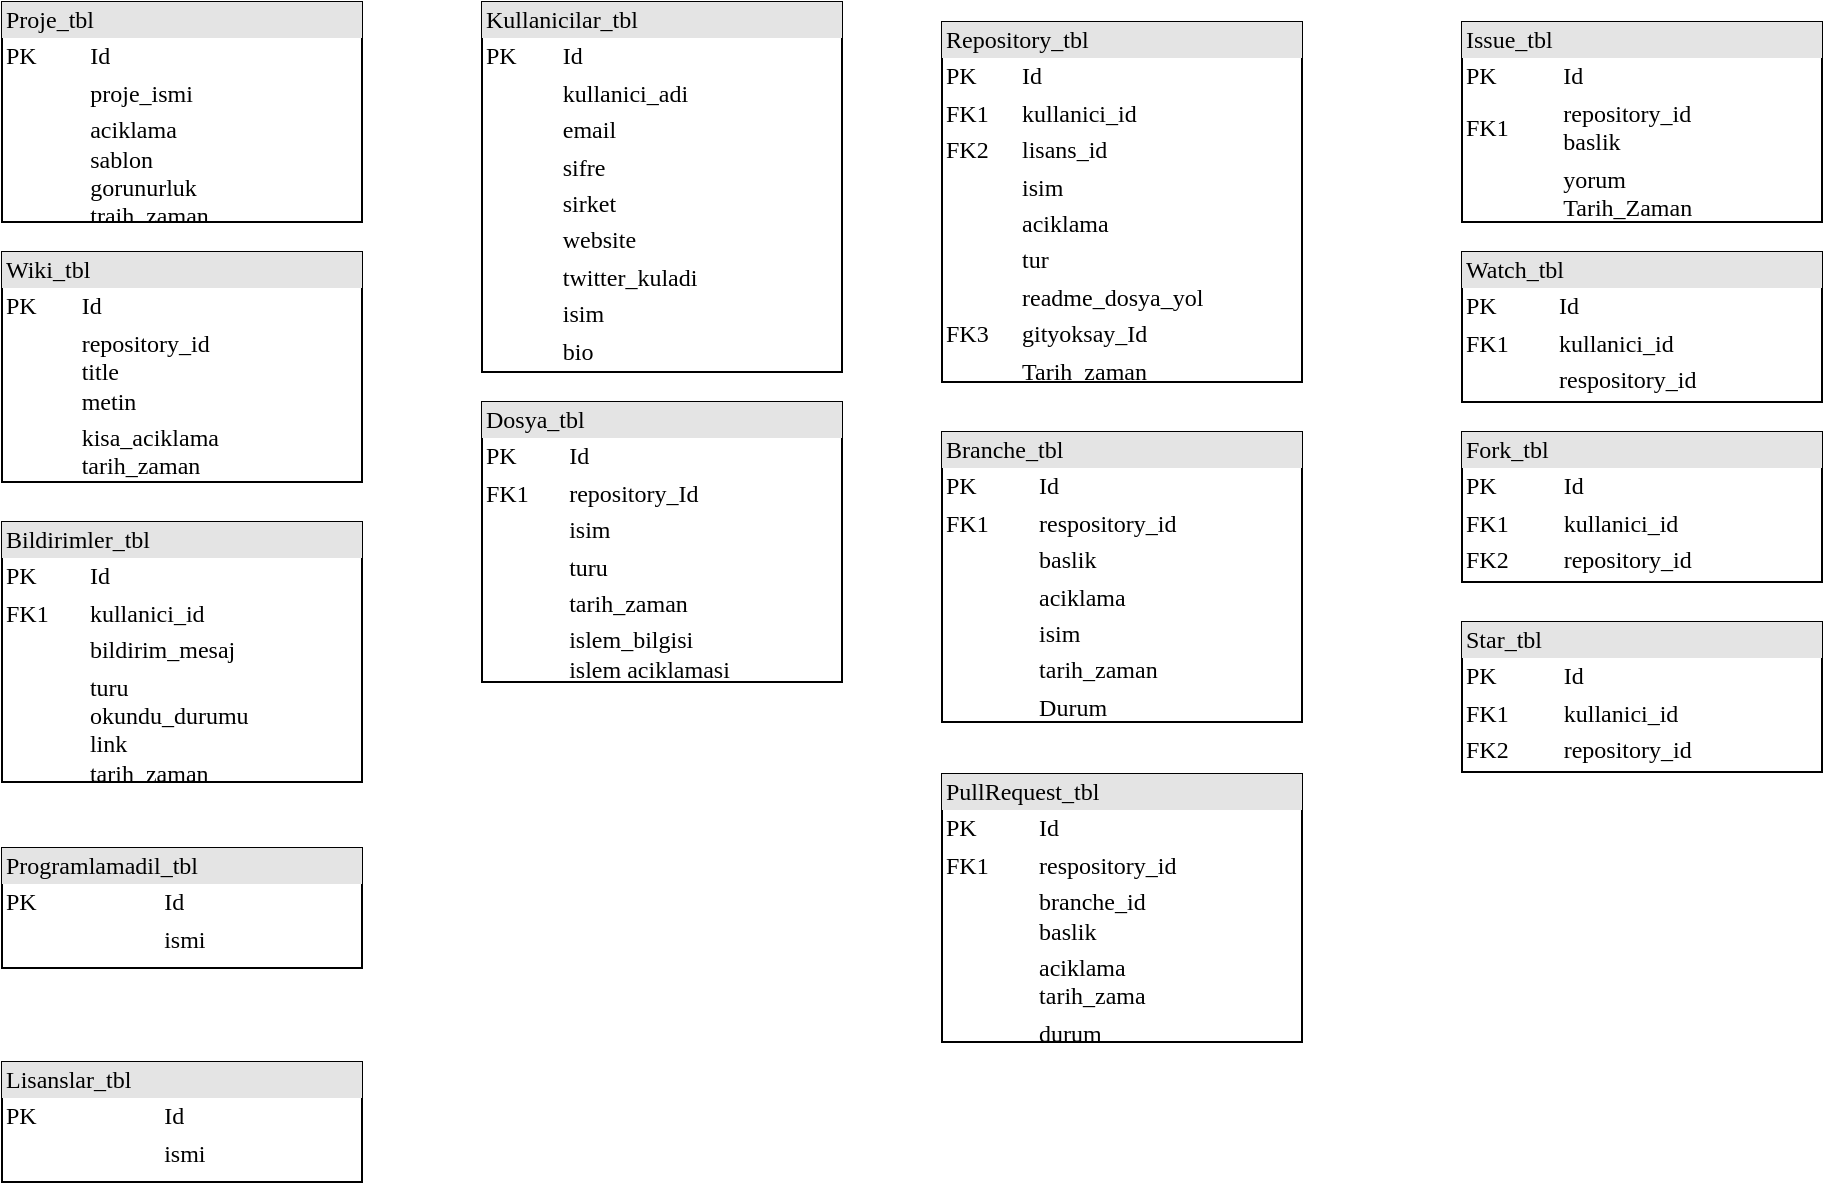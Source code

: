 <mxfile version="13.10.4" type="github">
  <diagram name="Page-1" id="2ca16b54-16f6-2749-3443-fa8db7711227">
    <mxGraphModel dx="1102" dy="624" grid="1" gridSize="10" guides="1" tooltips="1" connect="1" arrows="1" fold="1" page="1" pageScale="1" pageWidth="1100" pageHeight="850" background="#ffffff" math="0" shadow="0">
      <root>
        <mxCell id="0" />
        <mxCell id="1" parent="0" />
        <mxCell id="2ed32ef02a7f4228-1" value="&lt;div style=&quot;box-sizing: border-box ; width: 100% ; background: #e4e4e4 ; padding: 2px&quot;&gt;Proje_tbl&lt;/div&gt;&lt;table style=&quot;width: 100% ; font-size: 1em&quot; cellpadding=&quot;2&quot; cellspacing=&quot;0&quot;&gt;&lt;tbody&gt;&lt;tr&gt;&lt;td&gt;PK&lt;/td&gt;&lt;td&gt;Id&lt;/td&gt;&lt;/tr&gt;&lt;tr&gt;&lt;td&gt;&lt;br&gt;&lt;/td&gt;&lt;td&gt;proje_ismi&lt;/td&gt;&lt;/tr&gt;&lt;tr&gt;&lt;td&gt;&lt;/td&gt;&lt;td&gt;aciklama&lt;br&gt;sablon&lt;br&gt;gorunurluk&lt;br&gt;traih_zaman&lt;br&gt;&lt;br&gt;&lt;/td&gt;&lt;/tr&gt;&lt;/tbody&gt;&lt;/table&gt;" style="verticalAlign=top;align=left;overflow=fill;html=1;rounded=0;shadow=0;comic=0;labelBackgroundColor=none;strokeWidth=1;fontFamily=Verdana;fontSize=12" parent="1" vertex="1">
          <mxGeometry x="80" y="10" width="180" height="110" as="geometry" />
        </mxCell>
        <mxCell id="2ed32ef02a7f4228-2" value="&lt;div style=&quot;box-sizing: border-box ; width: 100% ; background: #e4e4e4 ; padding: 2px&quot;&gt;Dosya_tbl&lt;/div&gt;&lt;table style=&quot;width: 100% ; font-size: 1em&quot; cellpadding=&quot;2&quot; cellspacing=&quot;0&quot;&gt;&lt;tbody&gt;&lt;tr&gt;&lt;td&gt;PK&lt;/td&gt;&lt;td&gt;Id&lt;/td&gt;&lt;/tr&gt;&lt;tr&gt;&lt;td&gt;FK1&lt;/td&gt;&lt;td&gt;repository_Id&lt;/td&gt;&lt;/tr&gt;&lt;tr&gt;&lt;td&gt;&lt;/td&gt;&lt;td&gt;isim&lt;/td&gt;&lt;/tr&gt;&lt;tr&gt;&lt;td&gt;&lt;br&gt;&lt;/td&gt;&lt;td&gt;turu&lt;/td&gt;&lt;/tr&gt;&lt;tr&gt;&lt;td&gt;&lt;br&gt;&lt;/td&gt;&lt;td&gt;tarih_zaman&lt;/td&gt;&lt;/tr&gt;&lt;tr&gt;&lt;td&gt;&lt;br&gt;&lt;/td&gt;&lt;td&gt;islem_bilgisi&lt;br&gt;islem aciklamasi&lt;br&gt;&lt;br&gt;&lt;/td&gt;&lt;/tr&gt;&lt;/tbody&gt;&lt;/table&gt;" style="verticalAlign=top;align=left;overflow=fill;html=1;rounded=0;shadow=0;comic=0;labelBackgroundColor=none;strokeWidth=1;fontFamily=Verdana;fontSize=12" parent="1" vertex="1">
          <mxGeometry x="320" y="210" width="180" height="140" as="geometry" />
        </mxCell>
        <mxCell id="2ed32ef02a7f4228-3" value="&lt;div style=&quot;box-sizing: border-box ; width: 100% ; background: #e4e4e4 ; padding: 2px&quot;&gt;Programlamadil_tbl&lt;/div&gt;&lt;table style=&quot;width: 100% ; font-size: 1em&quot; cellpadding=&quot;2&quot; cellspacing=&quot;0&quot;&gt;&lt;tbody&gt;&lt;tr&gt;&lt;td&gt;PK&lt;/td&gt;&lt;td&gt;Id&lt;/td&gt;&lt;/tr&gt;&lt;tr&gt;&lt;td&gt;&lt;br&gt;&lt;/td&gt;&lt;td&gt;ismi&lt;/td&gt;&lt;/tr&gt;&lt;/tbody&gt;&lt;/table&gt;" style="verticalAlign=top;align=left;overflow=fill;html=1;rounded=0;shadow=0;comic=0;labelBackgroundColor=none;strokeWidth=1;fontFamily=Verdana;fontSize=12" parent="1" vertex="1">
          <mxGeometry x="80" y="433" width="180" height="60" as="geometry" />
        </mxCell>
        <mxCell id="2ed32ef02a7f4228-4" value="&lt;div style=&quot;box-sizing: border-box ; width: 100% ; background: #e4e4e4 ; padding: 2px&quot;&gt;Bildirimler_tbl&lt;/div&gt;&lt;table style=&quot;width: 100% ; font-size: 1em&quot; cellpadding=&quot;2&quot; cellspacing=&quot;0&quot;&gt;&lt;tbody&gt;&lt;tr&gt;&lt;td&gt;PK&lt;/td&gt;&lt;td&gt;Id&lt;/td&gt;&lt;/tr&gt;&lt;tr&gt;&lt;td&gt;FK1&lt;/td&gt;&lt;td&gt;kullanici_id&lt;/td&gt;&lt;/tr&gt;&lt;tr&gt;&lt;td&gt;&lt;/td&gt;&lt;td&gt;bildirim_mesaj&lt;/td&gt;&lt;/tr&gt;&lt;tr&gt;&lt;td&gt;&lt;br&gt;&lt;/td&gt;&lt;td&gt;turu&lt;br&gt;okundu_durumu&lt;br&gt;link&lt;br&gt;tarih_zaman&lt;/td&gt;&lt;/tr&gt;&lt;/tbody&gt;&lt;/table&gt;" style="verticalAlign=top;align=left;overflow=fill;html=1;rounded=0;shadow=0;comic=0;labelBackgroundColor=none;strokeWidth=1;fontFamily=Verdana;fontSize=12" parent="1" vertex="1">
          <mxGeometry x="80" y="270" width="180" height="130" as="geometry" />
        </mxCell>
        <mxCell id="2ed32ef02a7f4228-5" value="&lt;div style=&quot;box-sizing: border-box ; width: 100% ; background: #e4e4e4 ; padding: 2px&quot;&gt;Wiki_tbl&lt;/div&gt;&lt;table style=&quot;width: 100% ; font-size: 1em&quot; cellpadding=&quot;2&quot; cellspacing=&quot;0&quot;&gt;&lt;tbody&gt;&lt;tr&gt;&lt;td&gt;PK&lt;/td&gt;&lt;td&gt;Id&lt;/td&gt;&lt;/tr&gt;&lt;tr&gt;&lt;td&gt;&lt;br&gt;&lt;/td&gt;&lt;td&gt;repository_id&lt;br&gt;title&lt;br&gt;metin&lt;/td&gt;&lt;/tr&gt;&lt;tr&gt;&lt;td&gt;&lt;/td&gt;&lt;td&gt;kisa_aciklama&lt;br&gt;tarih_zaman&lt;/td&gt;&lt;/tr&gt;&lt;/tbody&gt;&lt;/table&gt;" style="verticalAlign=top;align=left;overflow=fill;html=1;rounded=0;shadow=0;comic=0;labelBackgroundColor=none;strokeWidth=1;fontFamily=Verdana;fontSize=12" parent="1" vertex="1">
          <mxGeometry x="80" y="135" width="180" height="115" as="geometry" />
        </mxCell>
        <mxCell id="2ed32ef02a7f4228-6" value="&lt;div style=&quot;box-sizing: border-box ; width: 100% ; background: #e4e4e4 ; padding: 2px&quot;&gt;Branche_tbl&lt;/div&gt;&lt;table style=&quot;width: 100% ; font-size: 1em&quot; cellpadding=&quot;2&quot; cellspacing=&quot;0&quot;&gt;&lt;tbody&gt;&lt;tr&gt;&lt;td&gt;PK&lt;/td&gt;&lt;td&gt;Id&lt;/td&gt;&lt;/tr&gt;&lt;tr&gt;&lt;td&gt;FK1&lt;/td&gt;&lt;td&gt;respository_id&lt;/td&gt;&lt;/tr&gt;&lt;tr&gt;&lt;td&gt;&lt;/td&gt;&lt;td&gt;baslik&lt;/td&gt;&lt;/tr&gt;&lt;tr&gt;&lt;td&gt;&lt;br&gt;&lt;/td&gt;&lt;td&gt;aciklama&lt;/td&gt;&lt;/tr&gt;&lt;tr&gt;&lt;td&gt;&lt;br&gt;&lt;/td&gt;&lt;td&gt;isim&lt;/td&gt;&lt;/tr&gt;&lt;tr&gt;&lt;td&gt;&lt;br&gt;&lt;/td&gt;&lt;td&gt;tarih_zaman&lt;/td&gt;&lt;/tr&gt;&lt;tr&gt;&lt;td&gt;&lt;br&gt;&lt;/td&gt;&lt;td&gt;Durum&lt;/td&gt;&lt;/tr&gt;&lt;tr&gt;&lt;td&gt;&lt;/td&gt;&lt;td&gt;&lt;/td&gt;&lt;/tr&gt;&lt;/tbody&gt;&lt;/table&gt;" style="verticalAlign=top;align=left;overflow=fill;html=1;rounded=0;shadow=0;comic=0;labelBackgroundColor=none;strokeWidth=1;fontFamily=Verdana;fontSize=12" parent="1" vertex="1">
          <mxGeometry x="550" y="225" width="180" height="145" as="geometry" />
        </mxCell>
        <mxCell id="2ed32ef02a7f4228-7" value="&lt;div style=&quot;box-sizing: border-box ; width: 100% ; background: #e4e4e4 ; padding: 2px&quot;&gt;Fork_tbl&lt;/div&gt;&lt;table style=&quot;width: 100% ; font-size: 1em&quot; cellpadding=&quot;2&quot; cellspacing=&quot;0&quot;&gt;&lt;tbody&gt;&lt;tr&gt;&lt;td&gt;PK&lt;/td&gt;&lt;td&gt;Id&lt;/td&gt;&lt;/tr&gt;&lt;tr&gt;&lt;td&gt;FK1&lt;/td&gt;&lt;td&gt;kullanici_id&lt;/td&gt;&lt;/tr&gt;&lt;tr&gt;&lt;td&gt;FK2&lt;/td&gt;&lt;td&gt;repository_id&lt;/td&gt;&lt;/tr&gt;&lt;tr&gt;&lt;td&gt;&lt;/td&gt;&lt;td&gt;&lt;/td&gt;&lt;/tr&gt;&lt;/tbody&gt;&lt;/table&gt;" style="verticalAlign=top;align=left;overflow=fill;html=1;rounded=0;shadow=0;comic=0;labelBackgroundColor=none;strokeWidth=1;fontFamily=Verdana;fontSize=12" parent="1" vertex="1">
          <mxGeometry x="810" y="225" width="180" height="75" as="geometry" />
        </mxCell>
        <mxCell id="2ed32ef02a7f4228-8" value="&lt;div style=&quot;box-sizing: border-box ; width: 100% ; background: #e4e4e4 ; padding: 2px&quot;&gt;Kullanicilar_tbl&lt;/div&gt;&lt;table style=&quot;width: 100% ; font-size: 1em&quot; cellpadding=&quot;2&quot; cellspacing=&quot;0&quot;&gt;&lt;tbody&gt;&lt;tr&gt;&lt;td&gt;PK&lt;/td&gt;&lt;td&gt;Id&lt;/td&gt;&lt;/tr&gt;&lt;tr&gt;&lt;td&gt;&lt;br&gt;&lt;/td&gt;&lt;td&gt;kullanici_adi&lt;/td&gt;&lt;/tr&gt;&lt;tr&gt;&lt;td&gt;&lt;/td&gt;&lt;td&gt;email&lt;/td&gt;&lt;/tr&gt;&lt;tr&gt;&lt;td&gt;&lt;br&gt;&lt;/td&gt;&lt;td&gt;sifre&lt;/td&gt;&lt;/tr&gt;&lt;tr&gt;&lt;td&gt;&lt;br&gt;&lt;/td&gt;&lt;td&gt;sirket&lt;/td&gt;&lt;/tr&gt;&lt;tr&gt;&lt;td&gt;&lt;br&gt;&lt;/td&gt;&lt;td&gt;website&lt;/td&gt;&lt;/tr&gt;&lt;tr&gt;&lt;td&gt;&lt;br&gt;&lt;/td&gt;&lt;td&gt;twitter_kuladi&lt;/td&gt;&lt;/tr&gt;&lt;tr&gt;&lt;td&gt;&lt;br&gt;&lt;/td&gt;&lt;td&gt;isim&lt;/td&gt;&lt;/tr&gt;&lt;tr&gt;&lt;td&gt;&lt;br&gt;&lt;/td&gt;&lt;td&gt;bio&lt;/td&gt;&lt;/tr&gt;&lt;/tbody&gt;&lt;/table&gt;" style="verticalAlign=top;align=left;overflow=fill;html=1;rounded=0;shadow=0;comic=0;labelBackgroundColor=none;strokeWidth=1;fontFamily=Verdana;fontSize=12" parent="1" vertex="1">
          <mxGeometry x="320" y="10" width="180" height="185" as="geometry" />
        </mxCell>
        <mxCell id="2ed32ef02a7f4228-9" value="&lt;div style=&quot;box-sizing: border-box ; width: 100% ; background: #e4e4e4 ; padding: 2px&quot;&gt;Watch_tbl&lt;/div&gt;&lt;table style=&quot;width: 100% ; font-size: 1em&quot; cellpadding=&quot;2&quot; cellspacing=&quot;0&quot;&gt;&lt;tbody&gt;&lt;tr&gt;&lt;td&gt;PK&lt;/td&gt;&lt;td&gt;Id&lt;/td&gt;&lt;/tr&gt;&lt;tr&gt;&lt;td&gt;FK1&lt;/td&gt;&lt;td&gt;kullanici_id&lt;/td&gt;&lt;/tr&gt;&lt;tr&gt;&lt;td&gt;&lt;/td&gt;&lt;td&gt;respository_id&lt;/td&gt;&lt;/tr&gt;&lt;/tbody&gt;&lt;/table&gt;" style="verticalAlign=top;align=left;overflow=fill;html=1;rounded=0;shadow=0;comic=0;labelBackgroundColor=none;strokeWidth=1;fontFamily=Verdana;fontSize=12" parent="1" vertex="1">
          <mxGeometry x="810" y="135" width="180" height="75" as="geometry" />
        </mxCell>
        <mxCell id="2ed32ef02a7f4228-10" value="&lt;div style=&quot;box-sizing: border-box ; width: 100% ; background: #e4e4e4 ; padding: 2px&quot;&gt;Repository_tbl&lt;/div&gt;&lt;table style=&quot;width: 100% ; font-size: 1em&quot; cellpadding=&quot;2&quot; cellspacing=&quot;0&quot;&gt;&lt;tbody&gt;&lt;tr&gt;&lt;td&gt;PK&lt;/td&gt;&lt;td&gt;Id&lt;/td&gt;&lt;/tr&gt;&lt;tr&gt;&lt;td&gt;FK1&lt;/td&gt;&lt;td&gt;kullanici_id&lt;/td&gt;&lt;/tr&gt;&lt;tr&gt;&lt;td&gt;FK2&lt;/td&gt;&lt;td&gt;lisans_id&lt;/td&gt;&lt;/tr&gt;&lt;tr&gt;&lt;td&gt;&lt;br&gt;&lt;/td&gt;&lt;td&gt;isim&lt;/td&gt;&lt;/tr&gt;&lt;tr&gt;&lt;td&gt;&lt;br&gt;&lt;/td&gt;&lt;td&gt;aciklama&lt;/td&gt;&lt;/tr&gt;&lt;tr&gt;&lt;td&gt;&lt;br&gt;&lt;/td&gt;&lt;td&gt;tur&lt;/td&gt;&lt;/tr&gt;&lt;tr&gt;&lt;td&gt;&lt;br&gt;&lt;/td&gt;&lt;td&gt;readme_dosya_yol&lt;/td&gt;&lt;/tr&gt;&lt;tr&gt;&lt;td&gt;FK3&lt;/td&gt;&lt;td&gt;gityoksay_Id&lt;/td&gt;&lt;/tr&gt;&lt;tr&gt;&lt;td&gt;&lt;br&gt;&lt;/td&gt;&lt;td&gt;Tarih_zaman&lt;/td&gt;&lt;/tr&gt;&lt;tr&gt;&lt;td&gt;&lt;/td&gt;&lt;td&gt;&lt;/td&gt;&lt;/tr&gt;&lt;/tbody&gt;&lt;/table&gt;" style="verticalAlign=top;align=left;overflow=fill;html=1;rounded=0;shadow=0;comic=0;labelBackgroundColor=none;strokeWidth=1;fontFamily=Verdana;fontSize=12" parent="1" vertex="1">
          <mxGeometry x="550" y="20" width="180" height="180" as="geometry" />
        </mxCell>
        <mxCell id="2ed32ef02a7f4228-11" value="&lt;div style=&quot;box-sizing: border-box ; width: 100% ; background: #e4e4e4 ; padding: 2px&quot;&gt;Issue_tbl&lt;/div&gt;&lt;table style=&quot;width: 100% ; font-size: 1em&quot; cellpadding=&quot;2&quot; cellspacing=&quot;0&quot;&gt;&lt;tbody&gt;&lt;tr&gt;&lt;td&gt;PK&lt;/td&gt;&lt;td&gt;Id&lt;/td&gt;&lt;/tr&gt;&lt;tr&gt;&lt;td&gt;FK1&lt;/td&gt;&lt;td&gt;repository_id&lt;br&gt;baslik&lt;/td&gt;&lt;/tr&gt;&lt;tr&gt;&lt;td&gt;&lt;/td&gt;&lt;td&gt;yorum&lt;br&gt;Tarih_Zaman&lt;/td&gt;&lt;/tr&gt;&lt;/tbody&gt;&lt;/table&gt;" style="verticalAlign=top;align=left;overflow=fill;html=1;rounded=0;shadow=0;comic=0;labelBackgroundColor=none;strokeWidth=1;fontFamily=Verdana;fontSize=12" parent="1" vertex="1">
          <mxGeometry x="810" y="20" width="180" height="100" as="geometry" />
        </mxCell>
        <mxCell id="2ed32ef02a7f4228-12" value="&lt;div style=&quot;box-sizing: border-box ; width: 100% ; background: #e4e4e4 ; padding: 2px&quot;&gt;Lisanslar_tbl&lt;/div&gt;&lt;table style=&quot;width: 100% ; font-size: 1em&quot; cellpadding=&quot;2&quot; cellspacing=&quot;0&quot;&gt;&lt;tbody&gt;&lt;tr&gt;&lt;td&gt;PK&lt;/td&gt;&lt;td&gt;Id&lt;/td&gt;&lt;/tr&gt;&lt;tr&gt;&lt;td&gt;&lt;br&gt;&lt;/td&gt;&lt;td&gt;ismi&lt;/td&gt;&lt;/tr&gt;&lt;tr&gt;&lt;td&gt;&lt;/td&gt;&lt;td&gt;&lt;/td&gt;&lt;/tr&gt;&lt;/tbody&gt;&lt;/table&gt;" style="verticalAlign=top;align=left;overflow=fill;html=1;rounded=0;shadow=0;comic=0;labelBackgroundColor=none;strokeWidth=1;fontFamily=Verdana;fontSize=12" parent="1" vertex="1">
          <mxGeometry x="80" y="540" width="180" height="60" as="geometry" />
        </mxCell>
        <mxCell id="YDPsS8VwjR-scALlK5ZJ-26" value="&lt;div style=&quot;box-sizing: border-box ; width: 100% ; background: #e4e4e4 ; padding: 2px&quot;&gt;Star_tbl&lt;/div&gt;&lt;table style=&quot;width: 100% ; font-size: 1em&quot; cellpadding=&quot;2&quot; cellspacing=&quot;0&quot;&gt;&lt;tbody&gt;&lt;tr&gt;&lt;td&gt;PK&lt;/td&gt;&lt;td&gt;Id&lt;/td&gt;&lt;/tr&gt;&lt;tr&gt;&lt;td&gt;FK1&lt;/td&gt;&lt;td&gt;kullanici_id&lt;/td&gt;&lt;/tr&gt;&lt;tr&gt;&lt;td&gt;FK2&lt;/td&gt;&lt;td&gt;repository_id&lt;/td&gt;&lt;/tr&gt;&lt;tr&gt;&lt;td&gt;&lt;/td&gt;&lt;td&gt;&lt;/td&gt;&lt;/tr&gt;&lt;/tbody&gt;&lt;/table&gt;" style="verticalAlign=top;align=left;overflow=fill;html=1;rounded=0;shadow=0;comic=0;labelBackgroundColor=none;strokeWidth=1;fontFamily=Verdana;fontSize=12" vertex="1" parent="1">
          <mxGeometry x="810" y="320" width="180" height="75" as="geometry" />
        </mxCell>
        <mxCell id="YDPsS8VwjR-scALlK5ZJ-27" value="&lt;div style=&quot;box-sizing: border-box ; width: 100% ; background: #e4e4e4 ; padding: 2px&quot;&gt;PullRequest_tbl&lt;/div&gt;&lt;table style=&quot;width: 100% ; font-size: 1em&quot; cellpadding=&quot;2&quot; cellspacing=&quot;0&quot;&gt;&lt;tbody&gt;&lt;tr&gt;&lt;td&gt;PK&lt;/td&gt;&lt;td&gt;Id&lt;/td&gt;&lt;/tr&gt;&lt;tr&gt;&lt;td&gt;FK1&lt;/td&gt;&lt;td&gt;respository_id&lt;/td&gt;&lt;/tr&gt;&lt;tr&gt;&lt;td&gt;&lt;br&gt;&lt;br&gt;&lt;/td&gt;&lt;td&gt;branche_id&lt;br&gt;baslik&lt;/td&gt;&lt;/tr&gt;&lt;tr&gt;&lt;td&gt;&lt;br&gt;&lt;/td&gt;&lt;td&gt;aciklama&lt;br&gt;tarih_zama&lt;/td&gt;&lt;/tr&gt;&lt;tr&gt;&lt;td&gt;&lt;br&gt;&lt;/td&gt;&lt;td&gt;durum&lt;/td&gt;&lt;/tr&gt;&lt;/tbody&gt;&lt;/table&gt;" style="verticalAlign=top;align=left;overflow=fill;html=1;rounded=0;shadow=0;comic=0;labelBackgroundColor=none;strokeWidth=1;fontFamily=Verdana;fontSize=12" vertex="1" parent="1">
          <mxGeometry x="550" y="396" width="180" height="134" as="geometry" />
        </mxCell>
      </root>
    </mxGraphModel>
  </diagram>
</mxfile>
